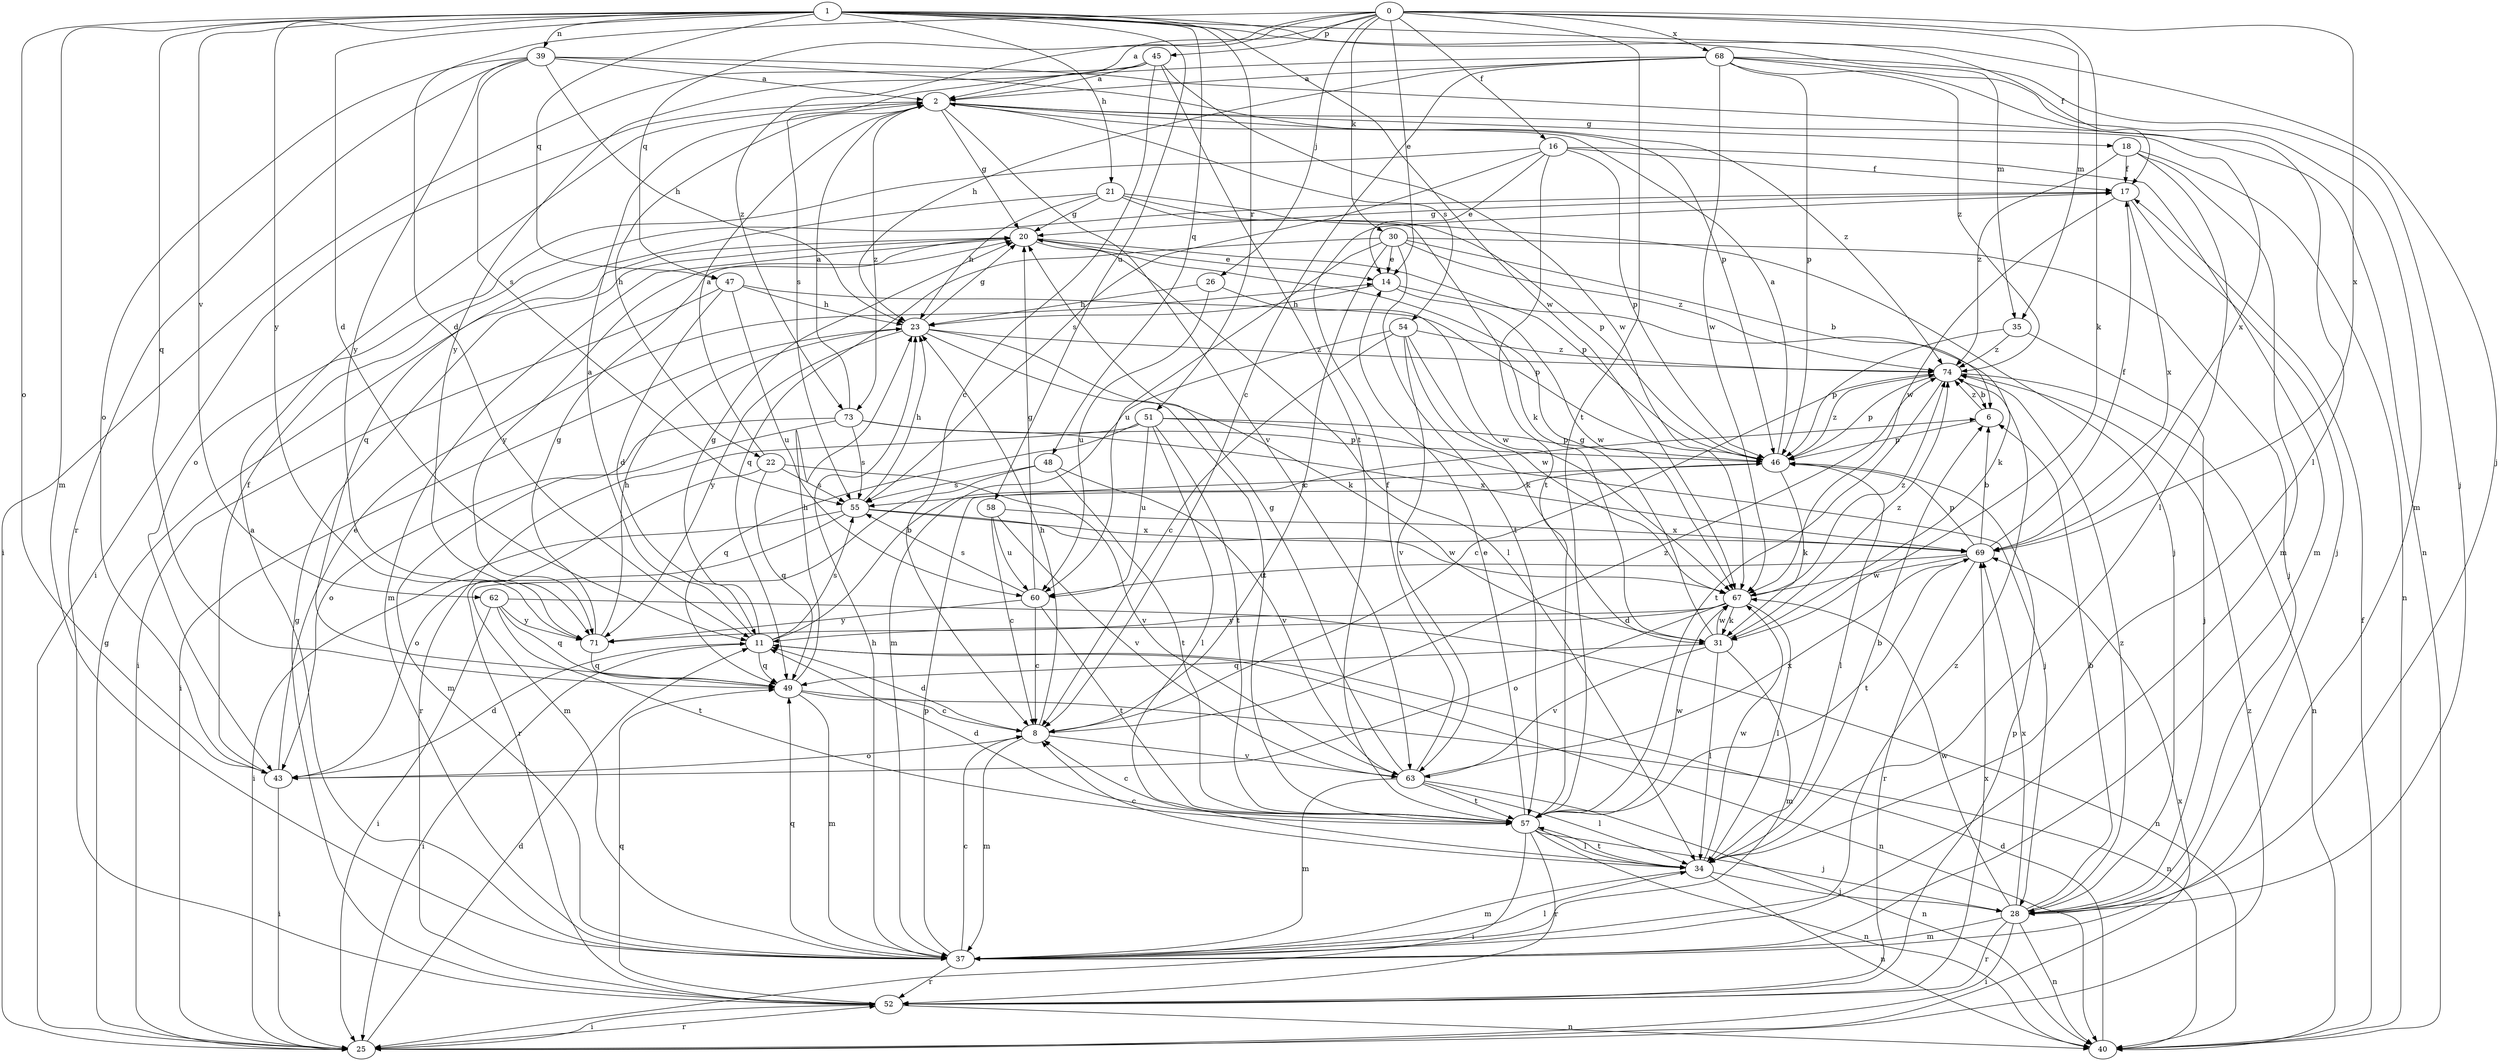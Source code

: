 strict digraph  {
0;
1;
2;
6;
8;
11;
14;
16;
17;
18;
20;
21;
22;
23;
25;
26;
28;
30;
31;
34;
35;
37;
39;
40;
43;
45;
46;
47;
48;
49;
51;
52;
54;
55;
57;
58;
60;
62;
63;
67;
68;
69;
71;
73;
74;
0 -> 2  [label=a];
0 -> 11  [label=d];
0 -> 14  [label=e];
0 -> 16  [label=f];
0 -> 26  [label=j];
0 -> 30  [label=k];
0 -> 31  [label=k];
0 -> 35  [label=m];
0 -> 45  [label=p];
0 -> 47  [label=q];
0 -> 57  [label=t];
0 -> 68  [label=x];
0 -> 69  [label=x];
0 -> 73  [label=z];
1 -> 11  [label=d];
1 -> 17  [label=f];
1 -> 21  [label=h];
1 -> 28  [label=j];
1 -> 35  [label=m];
1 -> 37  [label=m];
1 -> 39  [label=n];
1 -> 43  [label=o];
1 -> 47  [label=q];
1 -> 48  [label=q];
1 -> 49  [label=q];
1 -> 51  [label=r];
1 -> 58  [label=u];
1 -> 62  [label=v];
1 -> 67  [label=w];
1 -> 71  [label=y];
2 -> 18  [label=g];
2 -> 20  [label=g];
2 -> 22  [label=h];
2 -> 25  [label=i];
2 -> 54  [label=s];
2 -> 63  [label=v];
2 -> 69  [label=x];
2 -> 73  [label=z];
2 -> 74  [label=z];
6 -> 46  [label=p];
6 -> 74  [label=z];
8 -> 11  [label=d];
8 -> 23  [label=h];
8 -> 37  [label=m];
8 -> 43  [label=o];
8 -> 63  [label=v];
8 -> 74  [label=z];
11 -> 2  [label=a];
11 -> 6  [label=b];
11 -> 20  [label=g];
11 -> 25  [label=i];
11 -> 40  [label=n];
11 -> 49  [label=q];
11 -> 55  [label=s];
14 -> 23  [label=h];
14 -> 31  [label=k];
14 -> 67  [label=w];
16 -> 14  [label=e];
16 -> 17  [label=f];
16 -> 37  [label=m];
16 -> 43  [label=o];
16 -> 46  [label=p];
16 -> 55  [label=s];
16 -> 57  [label=t];
17 -> 20  [label=g];
17 -> 28  [label=j];
17 -> 67  [label=w];
17 -> 69  [label=x];
18 -> 17  [label=f];
18 -> 34  [label=l];
18 -> 37  [label=m];
18 -> 40  [label=n];
18 -> 74  [label=z];
20 -> 14  [label=e];
20 -> 34  [label=l];
20 -> 37  [label=m];
20 -> 46  [label=p];
20 -> 71  [label=y];
21 -> 20  [label=g];
21 -> 23  [label=h];
21 -> 28  [label=j];
21 -> 31  [label=k];
21 -> 46  [label=p];
21 -> 49  [label=q];
22 -> 2  [label=a];
22 -> 49  [label=q];
22 -> 52  [label=r];
22 -> 55  [label=s];
22 -> 63  [label=v];
23 -> 20  [label=g];
23 -> 25  [label=i];
23 -> 31  [label=k];
23 -> 57  [label=t];
23 -> 71  [label=y];
23 -> 74  [label=z];
25 -> 11  [label=d];
25 -> 20  [label=g];
25 -> 52  [label=r];
25 -> 69  [label=x];
25 -> 74  [label=z];
26 -> 23  [label=h];
26 -> 60  [label=u];
26 -> 67  [label=w];
28 -> 6  [label=b];
28 -> 25  [label=i];
28 -> 37  [label=m];
28 -> 40  [label=n];
28 -> 52  [label=r];
28 -> 67  [label=w];
28 -> 69  [label=x];
28 -> 74  [label=z];
30 -> 6  [label=b];
30 -> 8  [label=c];
30 -> 14  [label=e];
30 -> 28  [label=j];
30 -> 49  [label=q];
30 -> 57  [label=t];
30 -> 60  [label=u];
30 -> 74  [label=z];
31 -> 20  [label=g];
31 -> 34  [label=l];
31 -> 37  [label=m];
31 -> 49  [label=q];
31 -> 63  [label=v];
31 -> 67  [label=w];
31 -> 74  [label=z];
34 -> 6  [label=b];
34 -> 8  [label=c];
34 -> 28  [label=j];
34 -> 37  [label=m];
34 -> 40  [label=n];
34 -> 57  [label=t];
34 -> 67  [label=w];
35 -> 28  [label=j];
35 -> 46  [label=p];
35 -> 74  [label=z];
37 -> 2  [label=a];
37 -> 8  [label=c];
37 -> 23  [label=h];
37 -> 34  [label=l];
37 -> 46  [label=p];
37 -> 49  [label=q];
37 -> 52  [label=r];
37 -> 74  [label=z];
39 -> 2  [label=a];
39 -> 23  [label=h];
39 -> 40  [label=n];
39 -> 43  [label=o];
39 -> 46  [label=p];
39 -> 52  [label=r];
39 -> 55  [label=s];
39 -> 71  [label=y];
40 -> 11  [label=d];
40 -> 17  [label=f];
43 -> 11  [label=d];
43 -> 14  [label=e];
43 -> 17  [label=f];
43 -> 25  [label=i];
45 -> 2  [label=a];
45 -> 8  [label=c];
45 -> 25  [label=i];
45 -> 55  [label=s];
45 -> 57  [label=t];
45 -> 67  [label=w];
46 -> 2  [label=a];
46 -> 31  [label=k];
46 -> 34  [label=l];
46 -> 55  [label=s];
46 -> 74  [label=z];
47 -> 11  [label=d];
47 -> 23  [label=h];
47 -> 25  [label=i];
47 -> 46  [label=p];
47 -> 60  [label=u];
48 -> 37  [label=m];
48 -> 55  [label=s];
48 -> 57  [label=t];
48 -> 63  [label=v];
49 -> 8  [label=c];
49 -> 23  [label=h];
49 -> 37  [label=m];
49 -> 40  [label=n];
51 -> 28  [label=j];
51 -> 34  [label=l];
51 -> 46  [label=p];
51 -> 49  [label=q];
51 -> 52  [label=r];
51 -> 57  [label=t];
51 -> 60  [label=u];
52 -> 20  [label=g];
52 -> 25  [label=i];
52 -> 40  [label=n];
52 -> 46  [label=p];
52 -> 49  [label=q];
52 -> 69  [label=x];
54 -> 8  [label=c];
54 -> 31  [label=k];
54 -> 37  [label=m];
54 -> 63  [label=v];
54 -> 67  [label=w];
54 -> 74  [label=z];
55 -> 23  [label=h];
55 -> 25  [label=i];
55 -> 43  [label=o];
55 -> 67  [label=w];
55 -> 69  [label=x];
57 -> 8  [label=c];
57 -> 11  [label=d];
57 -> 14  [label=e];
57 -> 25  [label=i];
57 -> 28  [label=j];
57 -> 34  [label=l];
57 -> 40  [label=n];
57 -> 52  [label=r];
57 -> 67  [label=w];
58 -> 8  [label=c];
58 -> 60  [label=u];
58 -> 63  [label=v];
58 -> 69  [label=x];
60 -> 8  [label=c];
60 -> 20  [label=g];
60 -> 55  [label=s];
60 -> 57  [label=t];
60 -> 71  [label=y];
62 -> 25  [label=i];
62 -> 40  [label=n];
62 -> 49  [label=q];
62 -> 57  [label=t];
62 -> 71  [label=y];
63 -> 17  [label=f];
63 -> 20  [label=g];
63 -> 34  [label=l];
63 -> 37  [label=m];
63 -> 40  [label=n];
63 -> 57  [label=t];
63 -> 69  [label=x];
67 -> 11  [label=d];
67 -> 31  [label=k];
67 -> 34  [label=l];
67 -> 43  [label=o];
67 -> 71  [label=y];
67 -> 74  [label=z];
68 -> 2  [label=a];
68 -> 8  [label=c];
68 -> 23  [label=h];
68 -> 28  [label=j];
68 -> 34  [label=l];
68 -> 37  [label=m];
68 -> 46  [label=p];
68 -> 67  [label=w];
68 -> 71  [label=y];
68 -> 74  [label=z];
69 -> 6  [label=b];
69 -> 17  [label=f];
69 -> 46  [label=p];
69 -> 52  [label=r];
69 -> 57  [label=t];
69 -> 60  [label=u];
69 -> 67  [label=w];
71 -> 20  [label=g];
71 -> 23  [label=h];
71 -> 49  [label=q];
73 -> 2  [label=a];
73 -> 37  [label=m];
73 -> 43  [label=o];
73 -> 46  [label=p];
73 -> 55  [label=s];
73 -> 69  [label=x];
74 -> 6  [label=b];
74 -> 8  [label=c];
74 -> 40  [label=n];
74 -> 46  [label=p];
74 -> 57  [label=t];
}
